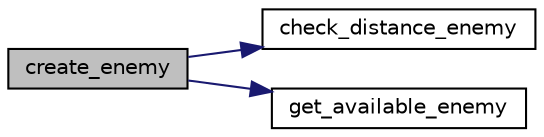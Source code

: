 digraph "create_enemy"
{
 // LATEX_PDF_SIZE
  edge [fontname="Helvetica",fontsize="10",labelfontname="Helvetica",labelfontsize="10"];
  node [fontname="Helvetica",fontsize="10",shape=record];
  rankdir="LR";
  Node1 [label="create_enemy",height=0.2,width=0.4,color="black", fillcolor="grey75", style="filled", fontcolor="black",tooltip="Create a enemy object."];
  Node1 -> Node2 [color="midnightblue",fontsize="10",style="solid",fontname="Helvetica"];
  Node2 [label="check_distance_enemy",height=0.2,width=0.4,color="black", fillcolor="white", style="filled",URL="$enemies__controller_8c.html#a7f593ee3b4cc52d6fbb77de74c809d80",tooltip="Function that check if the special enemy is too close to another special enemy."];
  Node1 -> Node3 [color="midnightblue",fontsize="10",style="solid",fontname="Helvetica"];
  Node3 [label="get_available_enemy",height=0.2,width=0.4,color="black", fillcolor="white", style="filled",URL="$enemies__controller_8c.html#a9dcc1640f6452dc03d049930f59fd358",tooltip="Function that give the index of the first available enemy."];
}
